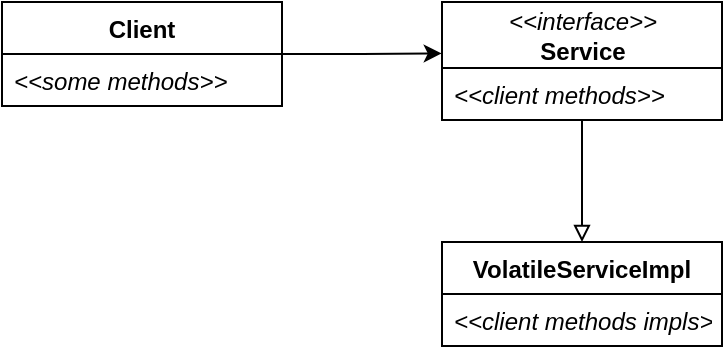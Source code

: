 <mxfile version="12.4.0" type="device" pages="1"><diagram id="LcCsCrKFSAZyp5Hst3Lf" name="Page-1"><mxGraphModel dx="703" dy="310" grid="1" gridSize="10" guides="1" tooltips="1" connect="1" arrows="1" fold="1" page="1" pageScale="1" pageWidth="850" pageHeight="1100" math="0" shadow="0"><root><mxCell id="0"/><mxCell id="1" parent="0"/><mxCell id="3qVtfFLPbrD5AWcnoAie-9" style="edgeStyle=orthogonalEdgeStyle;rounded=0;orthogonalLoop=1;jettySize=auto;html=1;exitX=0.5;exitY=0;exitDx=0;exitDy=0;entryX=0.5;entryY=1;entryDx=0;entryDy=0;endArrow=none;endFill=0;startArrow=block;startFill=0;" edge="1" parent="1" source="3qVtfFLPbrD5AWcnoAie-1" target="3qVtfFLPbrD5AWcnoAie-6"><mxGeometry relative="1" as="geometry"><mxPoint x="430" y="140" as="targetPoint"/></mxGeometry></mxCell><mxCell id="3qVtfFLPbrD5AWcnoAie-1" value="VolatileServiceImpl" style="swimlane;fontStyle=1;childLayout=stackLayout;horizontal=1;startSize=26;fillColor=#ffffff;horizontalStack=0;resizeParent=1;resizeParentMax=0;resizeLast=0;collapsible=1;marginBottom=0;swimlaneFillColor=#ffffff;" vertex="1" parent="1"><mxGeometry x="360" y="200" width="140" height="52" as="geometry"/></mxCell><mxCell id="3qVtfFLPbrD5AWcnoAie-2" value="&lt;&lt;client methods impls&gt;&gt;" style="text;strokeColor=none;fillColor=none;align=left;verticalAlign=top;spacingLeft=4;spacingRight=4;overflow=hidden;rotatable=0;points=[[0,0.5],[1,0.5]];portConstraint=eastwest;fontStyle=2" vertex="1" parent="3qVtfFLPbrD5AWcnoAie-1"><mxGeometry y="26" width="140" height="26" as="geometry"/></mxCell><mxCell id="3qVtfFLPbrD5AWcnoAie-8" style="edgeStyle=orthogonalEdgeStyle;rounded=0;orthogonalLoop=1;jettySize=auto;html=1;exitX=1;exitY=0.5;exitDx=0;exitDy=0;entryX=-0.001;entryY=0.436;entryDx=0;entryDy=0;entryPerimeter=0;" edge="1" parent="1" source="3qVtfFLPbrD5AWcnoAie-4" target="3qVtfFLPbrD5AWcnoAie-6"><mxGeometry relative="1" as="geometry"><Array as="points"><mxPoint x="320" y="106"/></Array></mxGeometry></mxCell><mxCell id="3qVtfFLPbrD5AWcnoAie-4" value="Client" style="swimlane;fontStyle=1;childLayout=stackLayout;horizontal=1;startSize=26;fillColor=#ffffff;horizontalStack=0;resizeParent=1;resizeParentMax=0;resizeLast=0;collapsible=1;marginBottom=0;swimlaneFillColor=#ffffff;" vertex="1" parent="1"><mxGeometry x="140" y="80" width="140" height="52" as="geometry"/></mxCell><mxCell id="3qVtfFLPbrD5AWcnoAie-5" value="&lt;&lt;some methods&gt;&gt;" style="text;strokeColor=none;fillColor=none;align=left;verticalAlign=top;spacingLeft=4;spacingRight=4;overflow=hidden;rotatable=0;points=[[0,0.5],[1,0.5]];portConstraint=eastwest;fontStyle=2" vertex="1" parent="3qVtfFLPbrD5AWcnoAie-4"><mxGeometry y="26" width="140" height="26" as="geometry"/></mxCell><mxCell id="3qVtfFLPbrD5AWcnoAie-6" value="&lt;i style=&quot;font-weight: normal&quot;&gt;&amp;lt;&amp;lt;interface&amp;gt;&amp;gt;&lt;/i&gt;&lt;br&gt;Service" style="swimlane;fontStyle=1;childLayout=stackLayout;horizontal=1;startSize=33;fillColor=#ffffff;horizontalStack=0;resizeParent=1;resizeParentMax=0;resizeLast=0;collapsible=1;marginBottom=0;swimlaneFillColor=#ffffff;html=1;" vertex="1" parent="1"><mxGeometry x="360" y="80" width="140" height="59" as="geometry"/></mxCell><mxCell id="3qVtfFLPbrD5AWcnoAie-7" value="&lt;&lt;client methods&gt;&gt;" style="text;strokeColor=none;fillColor=none;align=left;verticalAlign=top;spacingLeft=4;spacingRight=4;overflow=hidden;rotatable=0;points=[[0,0.5],[1,0.5]];portConstraint=eastwest;fontStyle=2" vertex="1" parent="3qVtfFLPbrD5AWcnoAie-6"><mxGeometry y="33" width="140" height="26" as="geometry"/></mxCell></root></mxGraphModel></diagram></mxfile>